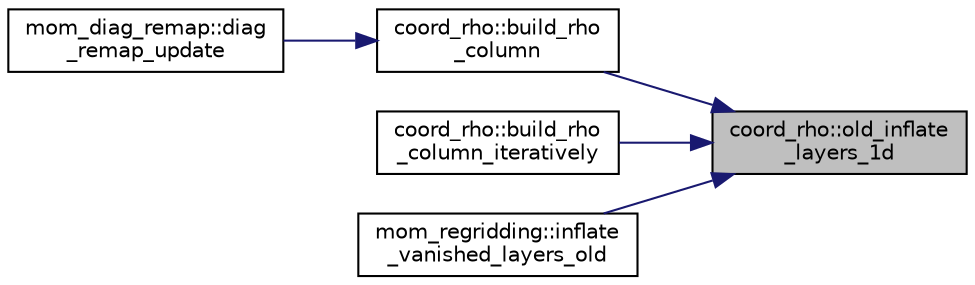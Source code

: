digraph "coord_rho::old_inflate_layers_1d"
{
 // INTERACTIVE_SVG=YES
 // LATEX_PDF_SIZE
  edge [fontname="Helvetica",fontsize="10",labelfontname="Helvetica",labelfontsize="10"];
  node [fontname="Helvetica",fontsize="10",shape=record];
  rankdir="RL";
  Node1 [label="coord_rho::old_inflate\l_layers_1d",height=0.2,width=0.4,color="black", fillcolor="grey75", style="filled", fontcolor="black",tooltip="Inflate vanished layers to finite (nonzero) width."];
  Node1 -> Node2 [dir="back",color="midnightblue",fontsize="10",style="solid",fontname="Helvetica"];
  Node2 [label="coord_rho::build_rho\l_column",height=0.2,width=0.4,color="black", fillcolor="white", style="filled",URL="$namespacecoord__rho.html#ac3f19bfa0e6b622cdf045c348ec4d183",tooltip="Build a rho coordinate column."];
  Node2 -> Node3 [dir="back",color="midnightblue",fontsize="10",style="solid",fontname="Helvetica"];
  Node3 [label="mom_diag_remap::diag\l_remap_update",height=0.2,width=0.4,color="black", fillcolor="white", style="filled",URL="$namespacemom__diag__remap.html#a1951a63528283e209401e317872f650b",tooltip="Build/update target vertical grids for diagnostic remapping."];
  Node1 -> Node4 [dir="back",color="midnightblue",fontsize="10",style="solid",fontname="Helvetica"];
  Node4 [label="coord_rho::build_rho\l_column_iteratively",height=0.2,width=0.4,color="black", fillcolor="white", style="filled",URL="$namespacecoord__rho.html#aa5b249b62eabf07cdc7f02649f029cae",tooltip="Iteratively build a rho coordinate column."];
  Node1 -> Node5 [dir="back",color="midnightblue",fontsize="10",style="solid",fontname="Helvetica"];
  Node5 [label="mom_regridding::inflate\l_vanished_layers_old",height=0.2,width=0.4,color="black", fillcolor="white", style="filled",URL="$namespacemom__regridding.html#aeb36a31003c4887ea1af82c11c627f2f",tooltip=" "];
}
